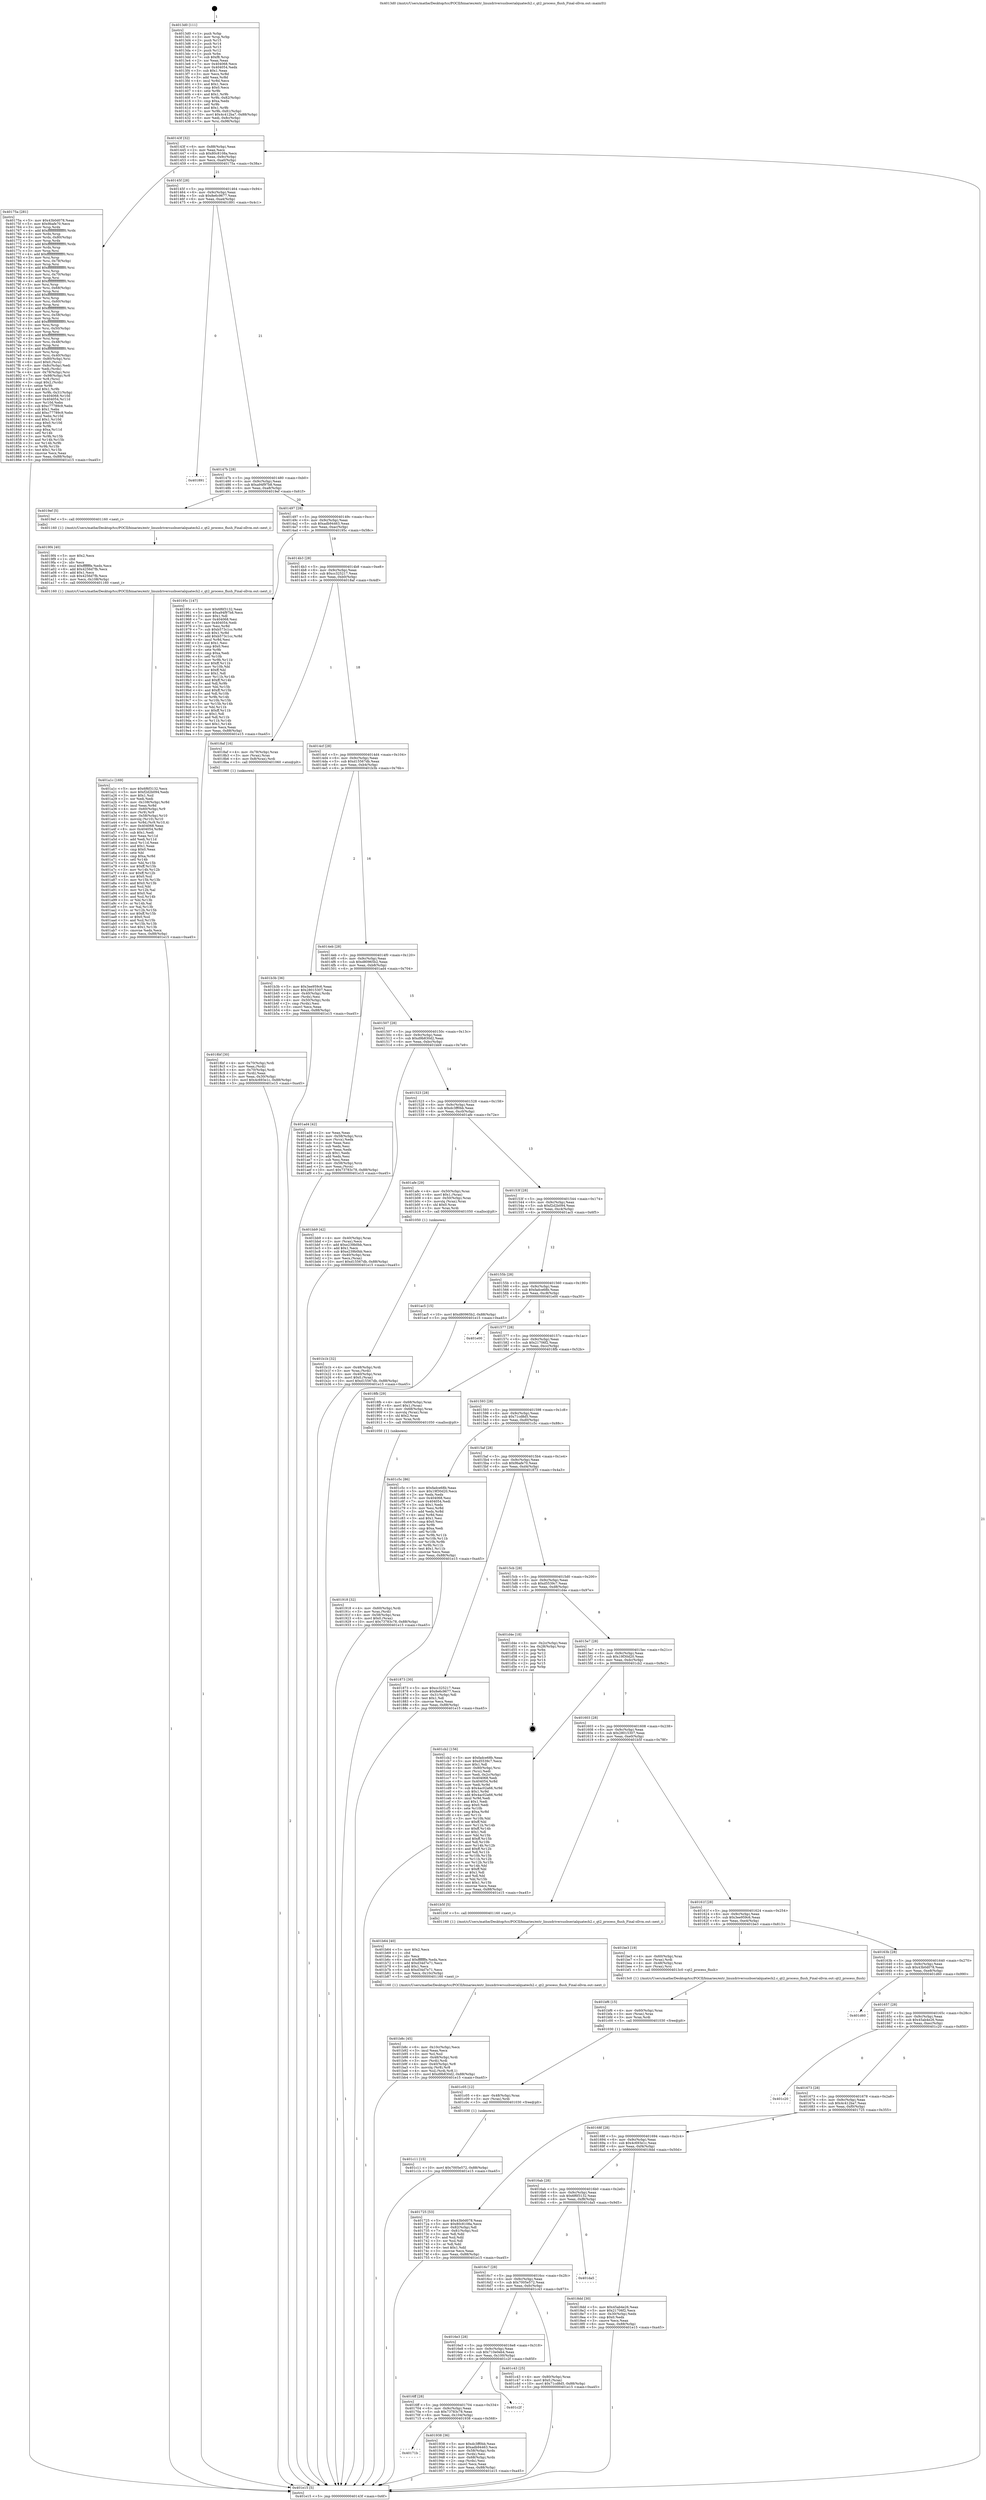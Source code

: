 digraph "0x4013d0" {
  label = "0x4013d0 (/mnt/c/Users/mathe/Desktop/tcc/POCII/binaries/extr_linuxdriversusbserialquatech2.c_qt2_process_flush_Final-ollvm.out::main(0))"
  labelloc = "t"
  node[shape=record]

  Entry [label="",width=0.3,height=0.3,shape=circle,fillcolor=black,style=filled]
  "0x40143f" [label="{
     0x40143f [32]\l
     | [instrs]\l
     &nbsp;&nbsp;0x40143f \<+6\>: mov -0x88(%rbp),%eax\l
     &nbsp;&nbsp;0x401445 \<+2\>: mov %eax,%ecx\l
     &nbsp;&nbsp;0x401447 \<+6\>: sub $0x80c8108a,%ecx\l
     &nbsp;&nbsp;0x40144d \<+6\>: mov %eax,-0x9c(%rbp)\l
     &nbsp;&nbsp;0x401453 \<+6\>: mov %ecx,-0xa0(%rbp)\l
     &nbsp;&nbsp;0x401459 \<+6\>: je 000000000040175a \<main+0x38a\>\l
  }"]
  "0x40175a" [label="{
     0x40175a [281]\l
     | [instrs]\l
     &nbsp;&nbsp;0x40175a \<+5\>: mov $0x43b0d078,%eax\l
     &nbsp;&nbsp;0x40175f \<+5\>: mov $0x9bafe70,%ecx\l
     &nbsp;&nbsp;0x401764 \<+3\>: mov %rsp,%rdx\l
     &nbsp;&nbsp;0x401767 \<+4\>: add $0xfffffffffffffff0,%rdx\l
     &nbsp;&nbsp;0x40176b \<+3\>: mov %rdx,%rsp\l
     &nbsp;&nbsp;0x40176e \<+4\>: mov %rdx,-0x80(%rbp)\l
     &nbsp;&nbsp;0x401772 \<+3\>: mov %rsp,%rdx\l
     &nbsp;&nbsp;0x401775 \<+4\>: add $0xfffffffffffffff0,%rdx\l
     &nbsp;&nbsp;0x401779 \<+3\>: mov %rdx,%rsp\l
     &nbsp;&nbsp;0x40177c \<+3\>: mov %rsp,%rsi\l
     &nbsp;&nbsp;0x40177f \<+4\>: add $0xfffffffffffffff0,%rsi\l
     &nbsp;&nbsp;0x401783 \<+3\>: mov %rsi,%rsp\l
     &nbsp;&nbsp;0x401786 \<+4\>: mov %rsi,-0x78(%rbp)\l
     &nbsp;&nbsp;0x40178a \<+3\>: mov %rsp,%rsi\l
     &nbsp;&nbsp;0x40178d \<+4\>: add $0xfffffffffffffff0,%rsi\l
     &nbsp;&nbsp;0x401791 \<+3\>: mov %rsi,%rsp\l
     &nbsp;&nbsp;0x401794 \<+4\>: mov %rsi,-0x70(%rbp)\l
     &nbsp;&nbsp;0x401798 \<+3\>: mov %rsp,%rsi\l
     &nbsp;&nbsp;0x40179b \<+4\>: add $0xfffffffffffffff0,%rsi\l
     &nbsp;&nbsp;0x40179f \<+3\>: mov %rsi,%rsp\l
     &nbsp;&nbsp;0x4017a2 \<+4\>: mov %rsi,-0x68(%rbp)\l
     &nbsp;&nbsp;0x4017a6 \<+3\>: mov %rsp,%rsi\l
     &nbsp;&nbsp;0x4017a9 \<+4\>: add $0xfffffffffffffff0,%rsi\l
     &nbsp;&nbsp;0x4017ad \<+3\>: mov %rsi,%rsp\l
     &nbsp;&nbsp;0x4017b0 \<+4\>: mov %rsi,-0x60(%rbp)\l
     &nbsp;&nbsp;0x4017b4 \<+3\>: mov %rsp,%rsi\l
     &nbsp;&nbsp;0x4017b7 \<+4\>: add $0xfffffffffffffff0,%rsi\l
     &nbsp;&nbsp;0x4017bb \<+3\>: mov %rsi,%rsp\l
     &nbsp;&nbsp;0x4017be \<+4\>: mov %rsi,-0x58(%rbp)\l
     &nbsp;&nbsp;0x4017c2 \<+3\>: mov %rsp,%rsi\l
     &nbsp;&nbsp;0x4017c5 \<+4\>: add $0xfffffffffffffff0,%rsi\l
     &nbsp;&nbsp;0x4017c9 \<+3\>: mov %rsi,%rsp\l
     &nbsp;&nbsp;0x4017cc \<+4\>: mov %rsi,-0x50(%rbp)\l
     &nbsp;&nbsp;0x4017d0 \<+3\>: mov %rsp,%rsi\l
     &nbsp;&nbsp;0x4017d3 \<+4\>: add $0xfffffffffffffff0,%rsi\l
     &nbsp;&nbsp;0x4017d7 \<+3\>: mov %rsi,%rsp\l
     &nbsp;&nbsp;0x4017da \<+4\>: mov %rsi,-0x48(%rbp)\l
     &nbsp;&nbsp;0x4017de \<+3\>: mov %rsp,%rsi\l
     &nbsp;&nbsp;0x4017e1 \<+4\>: add $0xfffffffffffffff0,%rsi\l
     &nbsp;&nbsp;0x4017e5 \<+3\>: mov %rsi,%rsp\l
     &nbsp;&nbsp;0x4017e8 \<+4\>: mov %rsi,-0x40(%rbp)\l
     &nbsp;&nbsp;0x4017ec \<+4\>: mov -0x80(%rbp),%rsi\l
     &nbsp;&nbsp;0x4017f0 \<+6\>: movl $0x0,(%rsi)\l
     &nbsp;&nbsp;0x4017f6 \<+6\>: mov -0x8c(%rbp),%edi\l
     &nbsp;&nbsp;0x4017fc \<+2\>: mov %edi,(%rdx)\l
     &nbsp;&nbsp;0x4017fe \<+4\>: mov -0x78(%rbp),%rsi\l
     &nbsp;&nbsp;0x401802 \<+7\>: mov -0x98(%rbp),%r8\l
     &nbsp;&nbsp;0x401809 \<+3\>: mov %r8,(%rsi)\l
     &nbsp;&nbsp;0x40180c \<+3\>: cmpl $0x2,(%rdx)\l
     &nbsp;&nbsp;0x40180f \<+4\>: setne %r9b\l
     &nbsp;&nbsp;0x401813 \<+4\>: and $0x1,%r9b\l
     &nbsp;&nbsp;0x401817 \<+4\>: mov %r9b,-0x31(%rbp)\l
     &nbsp;&nbsp;0x40181b \<+8\>: mov 0x404068,%r10d\l
     &nbsp;&nbsp;0x401823 \<+8\>: mov 0x404054,%r11d\l
     &nbsp;&nbsp;0x40182b \<+3\>: mov %r10d,%ebx\l
     &nbsp;&nbsp;0x40182e \<+6\>: sub $0xc77789c9,%ebx\l
     &nbsp;&nbsp;0x401834 \<+3\>: sub $0x1,%ebx\l
     &nbsp;&nbsp;0x401837 \<+6\>: add $0xc77789c9,%ebx\l
     &nbsp;&nbsp;0x40183d \<+4\>: imul %ebx,%r10d\l
     &nbsp;&nbsp;0x401841 \<+4\>: and $0x1,%r10d\l
     &nbsp;&nbsp;0x401845 \<+4\>: cmp $0x0,%r10d\l
     &nbsp;&nbsp;0x401849 \<+4\>: sete %r9b\l
     &nbsp;&nbsp;0x40184d \<+4\>: cmp $0xa,%r11d\l
     &nbsp;&nbsp;0x401851 \<+4\>: setl %r14b\l
     &nbsp;&nbsp;0x401855 \<+3\>: mov %r9b,%r15b\l
     &nbsp;&nbsp;0x401858 \<+3\>: and %r14b,%r15b\l
     &nbsp;&nbsp;0x40185b \<+3\>: xor %r14b,%r9b\l
     &nbsp;&nbsp;0x40185e \<+3\>: or %r9b,%r15b\l
     &nbsp;&nbsp;0x401861 \<+4\>: test $0x1,%r15b\l
     &nbsp;&nbsp;0x401865 \<+3\>: cmovne %ecx,%eax\l
     &nbsp;&nbsp;0x401868 \<+6\>: mov %eax,-0x88(%rbp)\l
     &nbsp;&nbsp;0x40186e \<+5\>: jmp 0000000000401e15 \<main+0xa45\>\l
  }"]
  "0x40145f" [label="{
     0x40145f [28]\l
     | [instrs]\l
     &nbsp;&nbsp;0x40145f \<+5\>: jmp 0000000000401464 \<main+0x94\>\l
     &nbsp;&nbsp;0x401464 \<+6\>: mov -0x9c(%rbp),%eax\l
     &nbsp;&nbsp;0x40146a \<+5\>: sub $0x8e6c9677,%eax\l
     &nbsp;&nbsp;0x40146f \<+6\>: mov %eax,-0xa4(%rbp)\l
     &nbsp;&nbsp;0x401475 \<+6\>: je 0000000000401891 \<main+0x4c1\>\l
  }"]
  Exit [label="",width=0.3,height=0.3,shape=circle,fillcolor=black,style=filled,peripheries=2]
  "0x401891" [label="{
     0x401891\l
  }", style=dashed]
  "0x40147b" [label="{
     0x40147b [28]\l
     | [instrs]\l
     &nbsp;&nbsp;0x40147b \<+5\>: jmp 0000000000401480 \<main+0xb0\>\l
     &nbsp;&nbsp;0x401480 \<+6\>: mov -0x9c(%rbp),%eax\l
     &nbsp;&nbsp;0x401486 \<+5\>: sub $0xa94f97b8,%eax\l
     &nbsp;&nbsp;0x40148b \<+6\>: mov %eax,-0xa8(%rbp)\l
     &nbsp;&nbsp;0x401491 \<+6\>: je 00000000004019ef \<main+0x61f\>\l
  }"]
  "0x401c11" [label="{
     0x401c11 [15]\l
     | [instrs]\l
     &nbsp;&nbsp;0x401c11 \<+10\>: movl $0x7005e572,-0x88(%rbp)\l
     &nbsp;&nbsp;0x401c1b \<+5\>: jmp 0000000000401e15 \<main+0xa45\>\l
  }"]
  "0x4019ef" [label="{
     0x4019ef [5]\l
     | [instrs]\l
     &nbsp;&nbsp;0x4019ef \<+5\>: call 0000000000401160 \<next_i\>\l
     | [calls]\l
     &nbsp;&nbsp;0x401160 \{1\} (/mnt/c/Users/mathe/Desktop/tcc/POCII/binaries/extr_linuxdriversusbserialquatech2.c_qt2_process_flush_Final-ollvm.out::next_i)\l
  }"]
  "0x401497" [label="{
     0x401497 [28]\l
     | [instrs]\l
     &nbsp;&nbsp;0x401497 \<+5\>: jmp 000000000040149c \<main+0xcc\>\l
     &nbsp;&nbsp;0x40149c \<+6\>: mov -0x9c(%rbp),%eax\l
     &nbsp;&nbsp;0x4014a2 \<+5\>: sub $0xadb94463,%eax\l
     &nbsp;&nbsp;0x4014a7 \<+6\>: mov %eax,-0xac(%rbp)\l
     &nbsp;&nbsp;0x4014ad \<+6\>: je 000000000040195c \<main+0x58c\>\l
  }"]
  "0x401c05" [label="{
     0x401c05 [12]\l
     | [instrs]\l
     &nbsp;&nbsp;0x401c05 \<+4\>: mov -0x48(%rbp),%rax\l
     &nbsp;&nbsp;0x401c09 \<+3\>: mov (%rax),%rdi\l
     &nbsp;&nbsp;0x401c0c \<+5\>: call 0000000000401030 \<free@plt\>\l
     | [calls]\l
     &nbsp;&nbsp;0x401030 \{1\} (unknown)\l
  }"]
  "0x40195c" [label="{
     0x40195c [147]\l
     | [instrs]\l
     &nbsp;&nbsp;0x40195c \<+5\>: mov $0x6f6f3132,%eax\l
     &nbsp;&nbsp;0x401961 \<+5\>: mov $0xa94f97b8,%ecx\l
     &nbsp;&nbsp;0x401966 \<+2\>: mov $0x1,%dl\l
     &nbsp;&nbsp;0x401968 \<+7\>: mov 0x404068,%esi\l
     &nbsp;&nbsp;0x40196f \<+7\>: mov 0x404054,%edi\l
     &nbsp;&nbsp;0x401976 \<+3\>: mov %esi,%r8d\l
     &nbsp;&nbsp;0x401979 \<+7\>: sub $0xb573c1cc,%r8d\l
     &nbsp;&nbsp;0x401980 \<+4\>: sub $0x1,%r8d\l
     &nbsp;&nbsp;0x401984 \<+7\>: add $0xb573c1cc,%r8d\l
     &nbsp;&nbsp;0x40198b \<+4\>: imul %r8d,%esi\l
     &nbsp;&nbsp;0x40198f \<+3\>: and $0x1,%esi\l
     &nbsp;&nbsp;0x401992 \<+3\>: cmp $0x0,%esi\l
     &nbsp;&nbsp;0x401995 \<+4\>: sete %r9b\l
     &nbsp;&nbsp;0x401999 \<+3\>: cmp $0xa,%edi\l
     &nbsp;&nbsp;0x40199c \<+4\>: setl %r10b\l
     &nbsp;&nbsp;0x4019a0 \<+3\>: mov %r9b,%r11b\l
     &nbsp;&nbsp;0x4019a3 \<+4\>: xor $0xff,%r11b\l
     &nbsp;&nbsp;0x4019a7 \<+3\>: mov %r10b,%bl\l
     &nbsp;&nbsp;0x4019aa \<+3\>: xor $0xff,%bl\l
     &nbsp;&nbsp;0x4019ad \<+3\>: xor $0x1,%dl\l
     &nbsp;&nbsp;0x4019b0 \<+3\>: mov %r11b,%r14b\l
     &nbsp;&nbsp;0x4019b3 \<+4\>: and $0xff,%r14b\l
     &nbsp;&nbsp;0x4019b7 \<+3\>: and %dl,%r9b\l
     &nbsp;&nbsp;0x4019ba \<+3\>: mov %bl,%r15b\l
     &nbsp;&nbsp;0x4019bd \<+4\>: and $0xff,%r15b\l
     &nbsp;&nbsp;0x4019c1 \<+3\>: and %dl,%r10b\l
     &nbsp;&nbsp;0x4019c4 \<+3\>: or %r9b,%r14b\l
     &nbsp;&nbsp;0x4019c7 \<+3\>: or %r10b,%r15b\l
     &nbsp;&nbsp;0x4019ca \<+3\>: xor %r15b,%r14b\l
     &nbsp;&nbsp;0x4019cd \<+3\>: or %bl,%r11b\l
     &nbsp;&nbsp;0x4019d0 \<+4\>: xor $0xff,%r11b\l
     &nbsp;&nbsp;0x4019d4 \<+3\>: or $0x1,%dl\l
     &nbsp;&nbsp;0x4019d7 \<+3\>: and %dl,%r11b\l
     &nbsp;&nbsp;0x4019da \<+3\>: or %r11b,%r14b\l
     &nbsp;&nbsp;0x4019dd \<+4\>: test $0x1,%r14b\l
     &nbsp;&nbsp;0x4019e1 \<+3\>: cmovne %ecx,%eax\l
     &nbsp;&nbsp;0x4019e4 \<+6\>: mov %eax,-0x88(%rbp)\l
     &nbsp;&nbsp;0x4019ea \<+5\>: jmp 0000000000401e15 \<main+0xa45\>\l
  }"]
  "0x4014b3" [label="{
     0x4014b3 [28]\l
     | [instrs]\l
     &nbsp;&nbsp;0x4014b3 \<+5\>: jmp 00000000004014b8 \<main+0xe8\>\l
     &nbsp;&nbsp;0x4014b8 \<+6\>: mov -0x9c(%rbp),%eax\l
     &nbsp;&nbsp;0x4014be \<+5\>: sub $0xcc325217,%eax\l
     &nbsp;&nbsp;0x4014c3 \<+6\>: mov %eax,-0xb0(%rbp)\l
     &nbsp;&nbsp;0x4014c9 \<+6\>: je 00000000004018af \<main+0x4df\>\l
  }"]
  "0x401bf6" [label="{
     0x401bf6 [15]\l
     | [instrs]\l
     &nbsp;&nbsp;0x401bf6 \<+4\>: mov -0x60(%rbp),%rax\l
     &nbsp;&nbsp;0x401bfa \<+3\>: mov (%rax),%rax\l
     &nbsp;&nbsp;0x401bfd \<+3\>: mov %rax,%rdi\l
     &nbsp;&nbsp;0x401c00 \<+5\>: call 0000000000401030 \<free@plt\>\l
     | [calls]\l
     &nbsp;&nbsp;0x401030 \{1\} (unknown)\l
  }"]
  "0x4018af" [label="{
     0x4018af [16]\l
     | [instrs]\l
     &nbsp;&nbsp;0x4018af \<+4\>: mov -0x78(%rbp),%rax\l
     &nbsp;&nbsp;0x4018b3 \<+3\>: mov (%rax),%rax\l
     &nbsp;&nbsp;0x4018b6 \<+4\>: mov 0x8(%rax),%rdi\l
     &nbsp;&nbsp;0x4018ba \<+5\>: call 0000000000401060 \<atoi@plt\>\l
     | [calls]\l
     &nbsp;&nbsp;0x401060 \{1\} (unknown)\l
  }"]
  "0x4014cf" [label="{
     0x4014cf [28]\l
     | [instrs]\l
     &nbsp;&nbsp;0x4014cf \<+5\>: jmp 00000000004014d4 \<main+0x104\>\l
     &nbsp;&nbsp;0x4014d4 \<+6\>: mov -0x9c(%rbp),%eax\l
     &nbsp;&nbsp;0x4014da \<+5\>: sub $0xd15567db,%eax\l
     &nbsp;&nbsp;0x4014df \<+6\>: mov %eax,-0xb4(%rbp)\l
     &nbsp;&nbsp;0x4014e5 \<+6\>: je 0000000000401b3b \<main+0x76b\>\l
  }"]
  "0x401b8c" [label="{
     0x401b8c [45]\l
     | [instrs]\l
     &nbsp;&nbsp;0x401b8c \<+6\>: mov -0x10c(%rbp),%ecx\l
     &nbsp;&nbsp;0x401b92 \<+3\>: imul %eax,%ecx\l
     &nbsp;&nbsp;0x401b95 \<+3\>: mov %cl,%sil\l
     &nbsp;&nbsp;0x401b98 \<+4\>: mov -0x48(%rbp),%rdi\l
     &nbsp;&nbsp;0x401b9c \<+3\>: mov (%rdi),%rdi\l
     &nbsp;&nbsp;0x401b9f \<+4\>: mov -0x40(%rbp),%r8\l
     &nbsp;&nbsp;0x401ba3 \<+3\>: movslq (%r8),%r8\l
     &nbsp;&nbsp;0x401ba6 \<+4\>: mov %sil,(%rdi,%r8,1)\l
     &nbsp;&nbsp;0x401baa \<+10\>: movl $0xd9b830d2,-0x88(%rbp)\l
     &nbsp;&nbsp;0x401bb4 \<+5\>: jmp 0000000000401e15 \<main+0xa45\>\l
  }"]
  "0x401b3b" [label="{
     0x401b3b [36]\l
     | [instrs]\l
     &nbsp;&nbsp;0x401b3b \<+5\>: mov $0x3ee959c6,%eax\l
     &nbsp;&nbsp;0x401b40 \<+5\>: mov $0x28015307,%ecx\l
     &nbsp;&nbsp;0x401b45 \<+4\>: mov -0x40(%rbp),%rdx\l
     &nbsp;&nbsp;0x401b49 \<+2\>: mov (%rdx),%esi\l
     &nbsp;&nbsp;0x401b4b \<+4\>: mov -0x50(%rbp),%rdx\l
     &nbsp;&nbsp;0x401b4f \<+2\>: cmp (%rdx),%esi\l
     &nbsp;&nbsp;0x401b51 \<+3\>: cmovl %ecx,%eax\l
     &nbsp;&nbsp;0x401b54 \<+6\>: mov %eax,-0x88(%rbp)\l
     &nbsp;&nbsp;0x401b5a \<+5\>: jmp 0000000000401e15 \<main+0xa45\>\l
  }"]
  "0x4014eb" [label="{
     0x4014eb [28]\l
     | [instrs]\l
     &nbsp;&nbsp;0x4014eb \<+5\>: jmp 00000000004014f0 \<main+0x120\>\l
     &nbsp;&nbsp;0x4014f0 \<+6\>: mov -0x9c(%rbp),%eax\l
     &nbsp;&nbsp;0x4014f6 \<+5\>: sub $0xd80965b2,%eax\l
     &nbsp;&nbsp;0x4014fb \<+6\>: mov %eax,-0xb8(%rbp)\l
     &nbsp;&nbsp;0x401501 \<+6\>: je 0000000000401ad4 \<main+0x704\>\l
  }"]
  "0x401b64" [label="{
     0x401b64 [40]\l
     | [instrs]\l
     &nbsp;&nbsp;0x401b64 \<+5\>: mov $0x2,%ecx\l
     &nbsp;&nbsp;0x401b69 \<+1\>: cltd\l
     &nbsp;&nbsp;0x401b6a \<+2\>: idiv %ecx\l
     &nbsp;&nbsp;0x401b6c \<+6\>: imul $0xfffffffe,%edx,%ecx\l
     &nbsp;&nbsp;0x401b72 \<+6\>: add $0xd34d7e71,%ecx\l
     &nbsp;&nbsp;0x401b78 \<+3\>: add $0x1,%ecx\l
     &nbsp;&nbsp;0x401b7b \<+6\>: sub $0xd34d7e71,%ecx\l
     &nbsp;&nbsp;0x401b81 \<+6\>: mov %ecx,-0x10c(%rbp)\l
     &nbsp;&nbsp;0x401b87 \<+5\>: call 0000000000401160 \<next_i\>\l
     | [calls]\l
     &nbsp;&nbsp;0x401160 \{1\} (/mnt/c/Users/mathe/Desktop/tcc/POCII/binaries/extr_linuxdriversusbserialquatech2.c_qt2_process_flush_Final-ollvm.out::next_i)\l
  }"]
  "0x401ad4" [label="{
     0x401ad4 [42]\l
     | [instrs]\l
     &nbsp;&nbsp;0x401ad4 \<+2\>: xor %eax,%eax\l
     &nbsp;&nbsp;0x401ad6 \<+4\>: mov -0x58(%rbp),%rcx\l
     &nbsp;&nbsp;0x401ada \<+2\>: mov (%rcx),%edx\l
     &nbsp;&nbsp;0x401adc \<+2\>: mov %eax,%esi\l
     &nbsp;&nbsp;0x401ade \<+2\>: sub %edx,%esi\l
     &nbsp;&nbsp;0x401ae0 \<+2\>: mov %eax,%edx\l
     &nbsp;&nbsp;0x401ae2 \<+3\>: sub $0x1,%edx\l
     &nbsp;&nbsp;0x401ae5 \<+2\>: add %edx,%esi\l
     &nbsp;&nbsp;0x401ae7 \<+2\>: sub %esi,%eax\l
     &nbsp;&nbsp;0x401ae9 \<+4\>: mov -0x58(%rbp),%rcx\l
     &nbsp;&nbsp;0x401aed \<+2\>: mov %eax,(%rcx)\l
     &nbsp;&nbsp;0x401aef \<+10\>: movl $0x73783c78,-0x88(%rbp)\l
     &nbsp;&nbsp;0x401af9 \<+5\>: jmp 0000000000401e15 \<main+0xa45\>\l
  }"]
  "0x401507" [label="{
     0x401507 [28]\l
     | [instrs]\l
     &nbsp;&nbsp;0x401507 \<+5\>: jmp 000000000040150c \<main+0x13c\>\l
     &nbsp;&nbsp;0x40150c \<+6\>: mov -0x9c(%rbp),%eax\l
     &nbsp;&nbsp;0x401512 \<+5\>: sub $0xd9b830d2,%eax\l
     &nbsp;&nbsp;0x401517 \<+6\>: mov %eax,-0xbc(%rbp)\l
     &nbsp;&nbsp;0x40151d \<+6\>: je 0000000000401bb9 \<main+0x7e9\>\l
  }"]
  "0x401b1b" [label="{
     0x401b1b [32]\l
     | [instrs]\l
     &nbsp;&nbsp;0x401b1b \<+4\>: mov -0x48(%rbp),%rdi\l
     &nbsp;&nbsp;0x401b1f \<+3\>: mov %rax,(%rdi)\l
     &nbsp;&nbsp;0x401b22 \<+4\>: mov -0x40(%rbp),%rax\l
     &nbsp;&nbsp;0x401b26 \<+6\>: movl $0x0,(%rax)\l
     &nbsp;&nbsp;0x401b2c \<+10\>: movl $0xd15567db,-0x88(%rbp)\l
     &nbsp;&nbsp;0x401b36 \<+5\>: jmp 0000000000401e15 \<main+0xa45\>\l
  }"]
  "0x401bb9" [label="{
     0x401bb9 [42]\l
     | [instrs]\l
     &nbsp;&nbsp;0x401bb9 \<+4\>: mov -0x40(%rbp),%rax\l
     &nbsp;&nbsp;0x401bbd \<+2\>: mov (%rax),%ecx\l
     &nbsp;&nbsp;0x401bbf \<+6\>: add $0xe239b0bb,%ecx\l
     &nbsp;&nbsp;0x401bc5 \<+3\>: add $0x1,%ecx\l
     &nbsp;&nbsp;0x401bc8 \<+6\>: sub $0xe239b0bb,%ecx\l
     &nbsp;&nbsp;0x401bce \<+4\>: mov -0x40(%rbp),%rax\l
     &nbsp;&nbsp;0x401bd2 \<+2\>: mov %ecx,(%rax)\l
     &nbsp;&nbsp;0x401bd4 \<+10\>: movl $0xd15567db,-0x88(%rbp)\l
     &nbsp;&nbsp;0x401bde \<+5\>: jmp 0000000000401e15 \<main+0xa45\>\l
  }"]
  "0x401523" [label="{
     0x401523 [28]\l
     | [instrs]\l
     &nbsp;&nbsp;0x401523 \<+5\>: jmp 0000000000401528 \<main+0x158\>\l
     &nbsp;&nbsp;0x401528 \<+6\>: mov -0x9c(%rbp),%eax\l
     &nbsp;&nbsp;0x40152e \<+5\>: sub $0xdc3ff0bb,%eax\l
     &nbsp;&nbsp;0x401533 \<+6\>: mov %eax,-0xc0(%rbp)\l
     &nbsp;&nbsp;0x401539 \<+6\>: je 0000000000401afe \<main+0x72e\>\l
  }"]
  "0x401a1c" [label="{
     0x401a1c [169]\l
     | [instrs]\l
     &nbsp;&nbsp;0x401a1c \<+5\>: mov $0x6f6f3132,%ecx\l
     &nbsp;&nbsp;0x401a21 \<+5\>: mov $0xf2d2b094,%edx\l
     &nbsp;&nbsp;0x401a26 \<+3\>: mov $0x1,%sil\l
     &nbsp;&nbsp;0x401a29 \<+2\>: xor %edi,%edi\l
     &nbsp;&nbsp;0x401a2b \<+7\>: mov -0x108(%rbp),%r8d\l
     &nbsp;&nbsp;0x401a32 \<+4\>: imul %eax,%r8d\l
     &nbsp;&nbsp;0x401a36 \<+4\>: mov -0x60(%rbp),%r9\l
     &nbsp;&nbsp;0x401a3a \<+3\>: mov (%r9),%r9\l
     &nbsp;&nbsp;0x401a3d \<+4\>: mov -0x58(%rbp),%r10\l
     &nbsp;&nbsp;0x401a41 \<+3\>: movslq (%r10),%r10\l
     &nbsp;&nbsp;0x401a44 \<+4\>: mov %r8d,(%r9,%r10,4)\l
     &nbsp;&nbsp;0x401a48 \<+7\>: mov 0x404068,%eax\l
     &nbsp;&nbsp;0x401a4f \<+8\>: mov 0x404054,%r8d\l
     &nbsp;&nbsp;0x401a57 \<+3\>: sub $0x1,%edi\l
     &nbsp;&nbsp;0x401a5a \<+3\>: mov %eax,%r11d\l
     &nbsp;&nbsp;0x401a5d \<+3\>: add %edi,%r11d\l
     &nbsp;&nbsp;0x401a60 \<+4\>: imul %r11d,%eax\l
     &nbsp;&nbsp;0x401a64 \<+3\>: and $0x1,%eax\l
     &nbsp;&nbsp;0x401a67 \<+3\>: cmp $0x0,%eax\l
     &nbsp;&nbsp;0x401a6a \<+3\>: sete %bl\l
     &nbsp;&nbsp;0x401a6d \<+4\>: cmp $0xa,%r8d\l
     &nbsp;&nbsp;0x401a71 \<+4\>: setl %r14b\l
     &nbsp;&nbsp;0x401a75 \<+3\>: mov %bl,%r15b\l
     &nbsp;&nbsp;0x401a78 \<+4\>: xor $0xff,%r15b\l
     &nbsp;&nbsp;0x401a7c \<+3\>: mov %r14b,%r12b\l
     &nbsp;&nbsp;0x401a7f \<+4\>: xor $0xff,%r12b\l
     &nbsp;&nbsp;0x401a83 \<+4\>: xor $0x0,%sil\l
     &nbsp;&nbsp;0x401a87 \<+3\>: mov %r15b,%r13b\l
     &nbsp;&nbsp;0x401a8a \<+4\>: and $0x0,%r13b\l
     &nbsp;&nbsp;0x401a8e \<+3\>: and %sil,%bl\l
     &nbsp;&nbsp;0x401a91 \<+3\>: mov %r12b,%al\l
     &nbsp;&nbsp;0x401a94 \<+2\>: and $0x0,%al\l
     &nbsp;&nbsp;0x401a96 \<+3\>: and %sil,%r14b\l
     &nbsp;&nbsp;0x401a99 \<+3\>: or %bl,%r13b\l
     &nbsp;&nbsp;0x401a9c \<+3\>: or %r14b,%al\l
     &nbsp;&nbsp;0x401a9f \<+3\>: xor %al,%r13b\l
     &nbsp;&nbsp;0x401aa2 \<+3\>: or %r12b,%r15b\l
     &nbsp;&nbsp;0x401aa5 \<+4\>: xor $0xff,%r15b\l
     &nbsp;&nbsp;0x401aa9 \<+4\>: or $0x0,%sil\l
     &nbsp;&nbsp;0x401aad \<+3\>: and %sil,%r15b\l
     &nbsp;&nbsp;0x401ab0 \<+3\>: or %r15b,%r13b\l
     &nbsp;&nbsp;0x401ab3 \<+4\>: test $0x1,%r13b\l
     &nbsp;&nbsp;0x401ab7 \<+3\>: cmovne %edx,%ecx\l
     &nbsp;&nbsp;0x401aba \<+6\>: mov %ecx,-0x88(%rbp)\l
     &nbsp;&nbsp;0x401ac0 \<+5\>: jmp 0000000000401e15 \<main+0xa45\>\l
  }"]
  "0x401afe" [label="{
     0x401afe [29]\l
     | [instrs]\l
     &nbsp;&nbsp;0x401afe \<+4\>: mov -0x50(%rbp),%rax\l
     &nbsp;&nbsp;0x401b02 \<+6\>: movl $0x1,(%rax)\l
     &nbsp;&nbsp;0x401b08 \<+4\>: mov -0x50(%rbp),%rax\l
     &nbsp;&nbsp;0x401b0c \<+3\>: movslq (%rax),%rax\l
     &nbsp;&nbsp;0x401b0f \<+4\>: shl $0x0,%rax\l
     &nbsp;&nbsp;0x401b13 \<+3\>: mov %rax,%rdi\l
     &nbsp;&nbsp;0x401b16 \<+5\>: call 0000000000401050 \<malloc@plt\>\l
     | [calls]\l
     &nbsp;&nbsp;0x401050 \{1\} (unknown)\l
  }"]
  "0x40153f" [label="{
     0x40153f [28]\l
     | [instrs]\l
     &nbsp;&nbsp;0x40153f \<+5\>: jmp 0000000000401544 \<main+0x174\>\l
     &nbsp;&nbsp;0x401544 \<+6\>: mov -0x9c(%rbp),%eax\l
     &nbsp;&nbsp;0x40154a \<+5\>: sub $0xf2d2b094,%eax\l
     &nbsp;&nbsp;0x40154f \<+6\>: mov %eax,-0xc4(%rbp)\l
     &nbsp;&nbsp;0x401555 \<+6\>: je 0000000000401ac5 \<main+0x6f5\>\l
  }"]
  "0x4019f4" [label="{
     0x4019f4 [40]\l
     | [instrs]\l
     &nbsp;&nbsp;0x4019f4 \<+5\>: mov $0x2,%ecx\l
     &nbsp;&nbsp;0x4019f9 \<+1\>: cltd\l
     &nbsp;&nbsp;0x4019fa \<+2\>: idiv %ecx\l
     &nbsp;&nbsp;0x4019fc \<+6\>: imul $0xfffffffe,%edx,%ecx\l
     &nbsp;&nbsp;0x401a02 \<+6\>: add $0x4256d7fb,%ecx\l
     &nbsp;&nbsp;0x401a08 \<+3\>: add $0x1,%ecx\l
     &nbsp;&nbsp;0x401a0b \<+6\>: sub $0x4256d7fb,%ecx\l
     &nbsp;&nbsp;0x401a11 \<+6\>: mov %ecx,-0x108(%rbp)\l
     &nbsp;&nbsp;0x401a17 \<+5\>: call 0000000000401160 \<next_i\>\l
     | [calls]\l
     &nbsp;&nbsp;0x401160 \{1\} (/mnt/c/Users/mathe/Desktop/tcc/POCII/binaries/extr_linuxdriversusbserialquatech2.c_qt2_process_flush_Final-ollvm.out::next_i)\l
  }"]
  "0x401ac5" [label="{
     0x401ac5 [15]\l
     | [instrs]\l
     &nbsp;&nbsp;0x401ac5 \<+10\>: movl $0xd80965b2,-0x88(%rbp)\l
     &nbsp;&nbsp;0x401acf \<+5\>: jmp 0000000000401e15 \<main+0xa45\>\l
  }"]
  "0x40155b" [label="{
     0x40155b [28]\l
     | [instrs]\l
     &nbsp;&nbsp;0x40155b \<+5\>: jmp 0000000000401560 \<main+0x190\>\l
     &nbsp;&nbsp;0x401560 \<+6\>: mov -0x9c(%rbp),%eax\l
     &nbsp;&nbsp;0x401566 \<+5\>: sub $0xfadce68b,%eax\l
     &nbsp;&nbsp;0x40156b \<+6\>: mov %eax,-0xc8(%rbp)\l
     &nbsp;&nbsp;0x401571 \<+6\>: je 0000000000401e00 \<main+0xa30\>\l
  }"]
  "0x40171b" [label="{
     0x40171b\l
  }", style=dashed]
  "0x401e00" [label="{
     0x401e00\l
  }", style=dashed]
  "0x401577" [label="{
     0x401577 [28]\l
     | [instrs]\l
     &nbsp;&nbsp;0x401577 \<+5\>: jmp 000000000040157c \<main+0x1ac\>\l
     &nbsp;&nbsp;0x40157c \<+6\>: mov -0x9c(%rbp),%eax\l
     &nbsp;&nbsp;0x401582 \<+5\>: sub $0x21706f2,%eax\l
     &nbsp;&nbsp;0x401587 \<+6\>: mov %eax,-0xcc(%rbp)\l
     &nbsp;&nbsp;0x40158d \<+6\>: je 00000000004018fb \<main+0x52b\>\l
  }"]
  "0x401938" [label="{
     0x401938 [36]\l
     | [instrs]\l
     &nbsp;&nbsp;0x401938 \<+5\>: mov $0xdc3ff0bb,%eax\l
     &nbsp;&nbsp;0x40193d \<+5\>: mov $0xadb94463,%ecx\l
     &nbsp;&nbsp;0x401942 \<+4\>: mov -0x58(%rbp),%rdx\l
     &nbsp;&nbsp;0x401946 \<+2\>: mov (%rdx),%esi\l
     &nbsp;&nbsp;0x401948 \<+4\>: mov -0x68(%rbp),%rdx\l
     &nbsp;&nbsp;0x40194c \<+2\>: cmp (%rdx),%esi\l
     &nbsp;&nbsp;0x40194e \<+3\>: cmovl %ecx,%eax\l
     &nbsp;&nbsp;0x401951 \<+6\>: mov %eax,-0x88(%rbp)\l
     &nbsp;&nbsp;0x401957 \<+5\>: jmp 0000000000401e15 \<main+0xa45\>\l
  }"]
  "0x4018fb" [label="{
     0x4018fb [29]\l
     | [instrs]\l
     &nbsp;&nbsp;0x4018fb \<+4\>: mov -0x68(%rbp),%rax\l
     &nbsp;&nbsp;0x4018ff \<+6\>: movl $0x1,(%rax)\l
     &nbsp;&nbsp;0x401905 \<+4\>: mov -0x68(%rbp),%rax\l
     &nbsp;&nbsp;0x401909 \<+3\>: movslq (%rax),%rax\l
     &nbsp;&nbsp;0x40190c \<+4\>: shl $0x2,%rax\l
     &nbsp;&nbsp;0x401910 \<+3\>: mov %rax,%rdi\l
     &nbsp;&nbsp;0x401913 \<+5\>: call 0000000000401050 \<malloc@plt\>\l
     | [calls]\l
     &nbsp;&nbsp;0x401050 \{1\} (unknown)\l
  }"]
  "0x401593" [label="{
     0x401593 [28]\l
     | [instrs]\l
     &nbsp;&nbsp;0x401593 \<+5\>: jmp 0000000000401598 \<main+0x1c8\>\l
     &nbsp;&nbsp;0x401598 \<+6\>: mov -0x9c(%rbp),%eax\l
     &nbsp;&nbsp;0x40159e \<+5\>: sub $0x71cd8d5,%eax\l
     &nbsp;&nbsp;0x4015a3 \<+6\>: mov %eax,-0xd0(%rbp)\l
     &nbsp;&nbsp;0x4015a9 \<+6\>: je 0000000000401c5c \<main+0x88c\>\l
  }"]
  "0x4016ff" [label="{
     0x4016ff [28]\l
     | [instrs]\l
     &nbsp;&nbsp;0x4016ff \<+5\>: jmp 0000000000401704 \<main+0x334\>\l
     &nbsp;&nbsp;0x401704 \<+6\>: mov -0x9c(%rbp),%eax\l
     &nbsp;&nbsp;0x40170a \<+5\>: sub $0x73783c78,%eax\l
     &nbsp;&nbsp;0x40170f \<+6\>: mov %eax,-0x104(%rbp)\l
     &nbsp;&nbsp;0x401715 \<+6\>: je 0000000000401938 \<main+0x568\>\l
  }"]
  "0x401c5c" [label="{
     0x401c5c [86]\l
     | [instrs]\l
     &nbsp;&nbsp;0x401c5c \<+5\>: mov $0xfadce68b,%eax\l
     &nbsp;&nbsp;0x401c61 \<+5\>: mov $0x19f30d20,%ecx\l
     &nbsp;&nbsp;0x401c66 \<+2\>: xor %edx,%edx\l
     &nbsp;&nbsp;0x401c68 \<+7\>: mov 0x404068,%esi\l
     &nbsp;&nbsp;0x401c6f \<+7\>: mov 0x404054,%edi\l
     &nbsp;&nbsp;0x401c76 \<+3\>: sub $0x1,%edx\l
     &nbsp;&nbsp;0x401c79 \<+3\>: mov %esi,%r8d\l
     &nbsp;&nbsp;0x401c7c \<+3\>: add %edx,%r8d\l
     &nbsp;&nbsp;0x401c7f \<+4\>: imul %r8d,%esi\l
     &nbsp;&nbsp;0x401c83 \<+3\>: and $0x1,%esi\l
     &nbsp;&nbsp;0x401c86 \<+3\>: cmp $0x0,%esi\l
     &nbsp;&nbsp;0x401c89 \<+4\>: sete %r9b\l
     &nbsp;&nbsp;0x401c8d \<+3\>: cmp $0xa,%edi\l
     &nbsp;&nbsp;0x401c90 \<+4\>: setl %r10b\l
     &nbsp;&nbsp;0x401c94 \<+3\>: mov %r9b,%r11b\l
     &nbsp;&nbsp;0x401c97 \<+3\>: and %r10b,%r11b\l
     &nbsp;&nbsp;0x401c9a \<+3\>: xor %r10b,%r9b\l
     &nbsp;&nbsp;0x401c9d \<+3\>: or %r9b,%r11b\l
     &nbsp;&nbsp;0x401ca0 \<+4\>: test $0x1,%r11b\l
     &nbsp;&nbsp;0x401ca4 \<+3\>: cmovne %ecx,%eax\l
     &nbsp;&nbsp;0x401ca7 \<+6\>: mov %eax,-0x88(%rbp)\l
     &nbsp;&nbsp;0x401cad \<+5\>: jmp 0000000000401e15 \<main+0xa45\>\l
  }"]
  "0x4015af" [label="{
     0x4015af [28]\l
     | [instrs]\l
     &nbsp;&nbsp;0x4015af \<+5\>: jmp 00000000004015b4 \<main+0x1e4\>\l
     &nbsp;&nbsp;0x4015b4 \<+6\>: mov -0x9c(%rbp),%eax\l
     &nbsp;&nbsp;0x4015ba \<+5\>: sub $0x9bafe70,%eax\l
     &nbsp;&nbsp;0x4015bf \<+6\>: mov %eax,-0xd4(%rbp)\l
     &nbsp;&nbsp;0x4015c5 \<+6\>: je 0000000000401873 \<main+0x4a3\>\l
  }"]
  "0x401c2f" [label="{
     0x401c2f\l
  }", style=dashed]
  "0x401873" [label="{
     0x401873 [30]\l
     | [instrs]\l
     &nbsp;&nbsp;0x401873 \<+5\>: mov $0xcc325217,%eax\l
     &nbsp;&nbsp;0x401878 \<+5\>: mov $0x8e6c9677,%ecx\l
     &nbsp;&nbsp;0x40187d \<+3\>: mov -0x31(%rbp),%dl\l
     &nbsp;&nbsp;0x401880 \<+3\>: test $0x1,%dl\l
     &nbsp;&nbsp;0x401883 \<+3\>: cmovne %ecx,%eax\l
     &nbsp;&nbsp;0x401886 \<+6\>: mov %eax,-0x88(%rbp)\l
     &nbsp;&nbsp;0x40188c \<+5\>: jmp 0000000000401e15 \<main+0xa45\>\l
  }"]
  "0x4015cb" [label="{
     0x4015cb [28]\l
     | [instrs]\l
     &nbsp;&nbsp;0x4015cb \<+5\>: jmp 00000000004015d0 \<main+0x200\>\l
     &nbsp;&nbsp;0x4015d0 \<+6\>: mov -0x9c(%rbp),%eax\l
     &nbsp;&nbsp;0x4015d6 \<+5\>: sub $0xd5539c7,%eax\l
     &nbsp;&nbsp;0x4015db \<+6\>: mov %eax,-0xd8(%rbp)\l
     &nbsp;&nbsp;0x4015e1 \<+6\>: je 0000000000401d4e \<main+0x97e\>\l
  }"]
  "0x4016e3" [label="{
     0x4016e3 [28]\l
     | [instrs]\l
     &nbsp;&nbsp;0x4016e3 \<+5\>: jmp 00000000004016e8 \<main+0x318\>\l
     &nbsp;&nbsp;0x4016e8 \<+6\>: mov -0x9c(%rbp),%eax\l
     &nbsp;&nbsp;0x4016ee \<+5\>: sub $0x710e0eb4,%eax\l
     &nbsp;&nbsp;0x4016f3 \<+6\>: mov %eax,-0x100(%rbp)\l
     &nbsp;&nbsp;0x4016f9 \<+6\>: je 0000000000401c2f \<main+0x85f\>\l
  }"]
  "0x401d4e" [label="{
     0x401d4e [18]\l
     | [instrs]\l
     &nbsp;&nbsp;0x401d4e \<+3\>: mov -0x2c(%rbp),%eax\l
     &nbsp;&nbsp;0x401d51 \<+4\>: lea -0x28(%rbp),%rsp\l
     &nbsp;&nbsp;0x401d55 \<+1\>: pop %rbx\l
     &nbsp;&nbsp;0x401d56 \<+2\>: pop %r12\l
     &nbsp;&nbsp;0x401d58 \<+2\>: pop %r13\l
     &nbsp;&nbsp;0x401d5a \<+2\>: pop %r14\l
     &nbsp;&nbsp;0x401d5c \<+2\>: pop %r15\l
     &nbsp;&nbsp;0x401d5e \<+1\>: pop %rbp\l
     &nbsp;&nbsp;0x401d5f \<+1\>: ret\l
  }"]
  "0x4015e7" [label="{
     0x4015e7 [28]\l
     | [instrs]\l
     &nbsp;&nbsp;0x4015e7 \<+5\>: jmp 00000000004015ec \<main+0x21c\>\l
     &nbsp;&nbsp;0x4015ec \<+6\>: mov -0x9c(%rbp),%eax\l
     &nbsp;&nbsp;0x4015f2 \<+5\>: sub $0x19f30d20,%eax\l
     &nbsp;&nbsp;0x4015f7 \<+6\>: mov %eax,-0xdc(%rbp)\l
     &nbsp;&nbsp;0x4015fd \<+6\>: je 0000000000401cb2 \<main+0x8e2\>\l
  }"]
  "0x401c43" [label="{
     0x401c43 [25]\l
     | [instrs]\l
     &nbsp;&nbsp;0x401c43 \<+4\>: mov -0x80(%rbp),%rax\l
     &nbsp;&nbsp;0x401c47 \<+6\>: movl $0x0,(%rax)\l
     &nbsp;&nbsp;0x401c4d \<+10\>: movl $0x71cd8d5,-0x88(%rbp)\l
     &nbsp;&nbsp;0x401c57 \<+5\>: jmp 0000000000401e15 \<main+0xa45\>\l
  }"]
  "0x401cb2" [label="{
     0x401cb2 [156]\l
     | [instrs]\l
     &nbsp;&nbsp;0x401cb2 \<+5\>: mov $0xfadce68b,%eax\l
     &nbsp;&nbsp;0x401cb7 \<+5\>: mov $0xd5539c7,%ecx\l
     &nbsp;&nbsp;0x401cbc \<+2\>: mov $0x1,%dl\l
     &nbsp;&nbsp;0x401cbe \<+4\>: mov -0x80(%rbp),%rsi\l
     &nbsp;&nbsp;0x401cc2 \<+2\>: mov (%rsi),%edi\l
     &nbsp;&nbsp;0x401cc4 \<+3\>: mov %edi,-0x2c(%rbp)\l
     &nbsp;&nbsp;0x401cc7 \<+7\>: mov 0x404068,%edi\l
     &nbsp;&nbsp;0x401cce \<+8\>: mov 0x404054,%r8d\l
     &nbsp;&nbsp;0x401cd6 \<+3\>: mov %edi,%r9d\l
     &nbsp;&nbsp;0x401cd9 \<+7\>: sub $0x4ac02a66,%r9d\l
     &nbsp;&nbsp;0x401ce0 \<+4\>: sub $0x1,%r9d\l
     &nbsp;&nbsp;0x401ce4 \<+7\>: add $0x4ac02a66,%r9d\l
     &nbsp;&nbsp;0x401ceb \<+4\>: imul %r9d,%edi\l
     &nbsp;&nbsp;0x401cef \<+3\>: and $0x1,%edi\l
     &nbsp;&nbsp;0x401cf2 \<+3\>: cmp $0x0,%edi\l
     &nbsp;&nbsp;0x401cf5 \<+4\>: sete %r10b\l
     &nbsp;&nbsp;0x401cf9 \<+4\>: cmp $0xa,%r8d\l
     &nbsp;&nbsp;0x401cfd \<+4\>: setl %r11b\l
     &nbsp;&nbsp;0x401d01 \<+3\>: mov %r10b,%bl\l
     &nbsp;&nbsp;0x401d04 \<+3\>: xor $0xff,%bl\l
     &nbsp;&nbsp;0x401d07 \<+3\>: mov %r11b,%r14b\l
     &nbsp;&nbsp;0x401d0a \<+4\>: xor $0xff,%r14b\l
     &nbsp;&nbsp;0x401d0e \<+3\>: xor $0x1,%dl\l
     &nbsp;&nbsp;0x401d11 \<+3\>: mov %bl,%r15b\l
     &nbsp;&nbsp;0x401d14 \<+4\>: and $0xff,%r15b\l
     &nbsp;&nbsp;0x401d18 \<+3\>: and %dl,%r10b\l
     &nbsp;&nbsp;0x401d1b \<+3\>: mov %r14b,%r12b\l
     &nbsp;&nbsp;0x401d1e \<+4\>: and $0xff,%r12b\l
     &nbsp;&nbsp;0x401d22 \<+3\>: and %dl,%r11b\l
     &nbsp;&nbsp;0x401d25 \<+3\>: or %r10b,%r15b\l
     &nbsp;&nbsp;0x401d28 \<+3\>: or %r11b,%r12b\l
     &nbsp;&nbsp;0x401d2b \<+3\>: xor %r12b,%r15b\l
     &nbsp;&nbsp;0x401d2e \<+3\>: or %r14b,%bl\l
     &nbsp;&nbsp;0x401d31 \<+3\>: xor $0xff,%bl\l
     &nbsp;&nbsp;0x401d34 \<+3\>: or $0x1,%dl\l
     &nbsp;&nbsp;0x401d37 \<+2\>: and %dl,%bl\l
     &nbsp;&nbsp;0x401d39 \<+3\>: or %bl,%r15b\l
     &nbsp;&nbsp;0x401d3c \<+4\>: test $0x1,%r15b\l
     &nbsp;&nbsp;0x401d40 \<+3\>: cmovne %ecx,%eax\l
     &nbsp;&nbsp;0x401d43 \<+6\>: mov %eax,-0x88(%rbp)\l
     &nbsp;&nbsp;0x401d49 \<+5\>: jmp 0000000000401e15 \<main+0xa45\>\l
  }"]
  "0x401603" [label="{
     0x401603 [28]\l
     | [instrs]\l
     &nbsp;&nbsp;0x401603 \<+5\>: jmp 0000000000401608 \<main+0x238\>\l
     &nbsp;&nbsp;0x401608 \<+6\>: mov -0x9c(%rbp),%eax\l
     &nbsp;&nbsp;0x40160e \<+5\>: sub $0x28015307,%eax\l
     &nbsp;&nbsp;0x401613 \<+6\>: mov %eax,-0xe0(%rbp)\l
     &nbsp;&nbsp;0x401619 \<+6\>: je 0000000000401b5f \<main+0x78f\>\l
  }"]
  "0x4016c7" [label="{
     0x4016c7 [28]\l
     | [instrs]\l
     &nbsp;&nbsp;0x4016c7 \<+5\>: jmp 00000000004016cc \<main+0x2fc\>\l
     &nbsp;&nbsp;0x4016cc \<+6\>: mov -0x9c(%rbp),%eax\l
     &nbsp;&nbsp;0x4016d2 \<+5\>: sub $0x7005e572,%eax\l
     &nbsp;&nbsp;0x4016d7 \<+6\>: mov %eax,-0xfc(%rbp)\l
     &nbsp;&nbsp;0x4016dd \<+6\>: je 0000000000401c43 \<main+0x873\>\l
  }"]
  "0x401b5f" [label="{
     0x401b5f [5]\l
     | [instrs]\l
     &nbsp;&nbsp;0x401b5f \<+5\>: call 0000000000401160 \<next_i\>\l
     | [calls]\l
     &nbsp;&nbsp;0x401160 \{1\} (/mnt/c/Users/mathe/Desktop/tcc/POCII/binaries/extr_linuxdriversusbserialquatech2.c_qt2_process_flush_Final-ollvm.out::next_i)\l
  }"]
  "0x40161f" [label="{
     0x40161f [28]\l
     | [instrs]\l
     &nbsp;&nbsp;0x40161f \<+5\>: jmp 0000000000401624 \<main+0x254\>\l
     &nbsp;&nbsp;0x401624 \<+6\>: mov -0x9c(%rbp),%eax\l
     &nbsp;&nbsp;0x40162a \<+5\>: sub $0x3ee959c6,%eax\l
     &nbsp;&nbsp;0x40162f \<+6\>: mov %eax,-0xe4(%rbp)\l
     &nbsp;&nbsp;0x401635 \<+6\>: je 0000000000401be3 \<main+0x813\>\l
  }"]
  "0x401da5" [label="{
     0x401da5\l
  }", style=dashed]
  "0x401be3" [label="{
     0x401be3 [19]\l
     | [instrs]\l
     &nbsp;&nbsp;0x401be3 \<+4\>: mov -0x60(%rbp),%rax\l
     &nbsp;&nbsp;0x401be7 \<+3\>: mov (%rax),%rdi\l
     &nbsp;&nbsp;0x401bea \<+4\>: mov -0x48(%rbp),%rax\l
     &nbsp;&nbsp;0x401bee \<+3\>: mov (%rax),%rsi\l
     &nbsp;&nbsp;0x401bf1 \<+5\>: call 00000000004013c0 \<qt2_process_flush\>\l
     | [calls]\l
     &nbsp;&nbsp;0x4013c0 \{1\} (/mnt/c/Users/mathe/Desktop/tcc/POCII/binaries/extr_linuxdriversusbserialquatech2.c_qt2_process_flush_Final-ollvm.out::qt2_process_flush)\l
  }"]
  "0x40163b" [label="{
     0x40163b [28]\l
     | [instrs]\l
     &nbsp;&nbsp;0x40163b \<+5\>: jmp 0000000000401640 \<main+0x270\>\l
     &nbsp;&nbsp;0x401640 \<+6\>: mov -0x9c(%rbp),%eax\l
     &nbsp;&nbsp;0x401646 \<+5\>: sub $0x43b0d078,%eax\l
     &nbsp;&nbsp;0x40164b \<+6\>: mov %eax,-0xe8(%rbp)\l
     &nbsp;&nbsp;0x401651 \<+6\>: je 0000000000401d60 \<main+0x990\>\l
  }"]
  "0x401918" [label="{
     0x401918 [32]\l
     | [instrs]\l
     &nbsp;&nbsp;0x401918 \<+4\>: mov -0x60(%rbp),%rdi\l
     &nbsp;&nbsp;0x40191c \<+3\>: mov %rax,(%rdi)\l
     &nbsp;&nbsp;0x40191f \<+4\>: mov -0x58(%rbp),%rax\l
     &nbsp;&nbsp;0x401923 \<+6\>: movl $0x0,(%rax)\l
     &nbsp;&nbsp;0x401929 \<+10\>: movl $0x73783c78,-0x88(%rbp)\l
     &nbsp;&nbsp;0x401933 \<+5\>: jmp 0000000000401e15 \<main+0xa45\>\l
  }"]
  "0x401d60" [label="{
     0x401d60\l
  }", style=dashed]
  "0x401657" [label="{
     0x401657 [28]\l
     | [instrs]\l
     &nbsp;&nbsp;0x401657 \<+5\>: jmp 000000000040165c \<main+0x28c\>\l
     &nbsp;&nbsp;0x40165c \<+6\>: mov -0x9c(%rbp),%eax\l
     &nbsp;&nbsp;0x401662 \<+5\>: sub $0x45ab4e26,%eax\l
     &nbsp;&nbsp;0x401667 \<+6\>: mov %eax,-0xec(%rbp)\l
     &nbsp;&nbsp;0x40166d \<+6\>: je 0000000000401c20 \<main+0x850\>\l
  }"]
  "0x4016ab" [label="{
     0x4016ab [28]\l
     | [instrs]\l
     &nbsp;&nbsp;0x4016ab \<+5\>: jmp 00000000004016b0 \<main+0x2e0\>\l
     &nbsp;&nbsp;0x4016b0 \<+6\>: mov -0x9c(%rbp),%eax\l
     &nbsp;&nbsp;0x4016b6 \<+5\>: sub $0x6f6f3132,%eax\l
     &nbsp;&nbsp;0x4016bb \<+6\>: mov %eax,-0xf8(%rbp)\l
     &nbsp;&nbsp;0x4016c1 \<+6\>: je 0000000000401da5 \<main+0x9d5\>\l
  }"]
  "0x401c20" [label="{
     0x401c20\l
  }", style=dashed]
  "0x401673" [label="{
     0x401673 [28]\l
     | [instrs]\l
     &nbsp;&nbsp;0x401673 \<+5\>: jmp 0000000000401678 \<main+0x2a8\>\l
     &nbsp;&nbsp;0x401678 \<+6\>: mov -0x9c(%rbp),%eax\l
     &nbsp;&nbsp;0x40167e \<+5\>: sub $0x4c412ba7,%eax\l
     &nbsp;&nbsp;0x401683 \<+6\>: mov %eax,-0xf0(%rbp)\l
     &nbsp;&nbsp;0x401689 \<+6\>: je 0000000000401725 \<main+0x355\>\l
  }"]
  "0x4018dd" [label="{
     0x4018dd [30]\l
     | [instrs]\l
     &nbsp;&nbsp;0x4018dd \<+5\>: mov $0x45ab4e26,%eax\l
     &nbsp;&nbsp;0x4018e2 \<+5\>: mov $0x21706f2,%ecx\l
     &nbsp;&nbsp;0x4018e7 \<+3\>: mov -0x30(%rbp),%edx\l
     &nbsp;&nbsp;0x4018ea \<+3\>: cmp $0x0,%edx\l
     &nbsp;&nbsp;0x4018ed \<+3\>: cmove %ecx,%eax\l
     &nbsp;&nbsp;0x4018f0 \<+6\>: mov %eax,-0x88(%rbp)\l
     &nbsp;&nbsp;0x4018f6 \<+5\>: jmp 0000000000401e15 \<main+0xa45\>\l
  }"]
  "0x401725" [label="{
     0x401725 [53]\l
     | [instrs]\l
     &nbsp;&nbsp;0x401725 \<+5\>: mov $0x43b0d078,%eax\l
     &nbsp;&nbsp;0x40172a \<+5\>: mov $0x80c8108a,%ecx\l
     &nbsp;&nbsp;0x40172f \<+6\>: mov -0x82(%rbp),%dl\l
     &nbsp;&nbsp;0x401735 \<+7\>: mov -0x81(%rbp),%sil\l
     &nbsp;&nbsp;0x40173c \<+3\>: mov %dl,%dil\l
     &nbsp;&nbsp;0x40173f \<+3\>: and %sil,%dil\l
     &nbsp;&nbsp;0x401742 \<+3\>: xor %sil,%dl\l
     &nbsp;&nbsp;0x401745 \<+3\>: or %dl,%dil\l
     &nbsp;&nbsp;0x401748 \<+4\>: test $0x1,%dil\l
     &nbsp;&nbsp;0x40174c \<+3\>: cmovne %ecx,%eax\l
     &nbsp;&nbsp;0x40174f \<+6\>: mov %eax,-0x88(%rbp)\l
     &nbsp;&nbsp;0x401755 \<+5\>: jmp 0000000000401e15 \<main+0xa45\>\l
  }"]
  "0x40168f" [label="{
     0x40168f [28]\l
     | [instrs]\l
     &nbsp;&nbsp;0x40168f \<+5\>: jmp 0000000000401694 \<main+0x2c4\>\l
     &nbsp;&nbsp;0x401694 \<+6\>: mov -0x9c(%rbp),%eax\l
     &nbsp;&nbsp;0x40169a \<+5\>: sub $0x4c693e1c,%eax\l
     &nbsp;&nbsp;0x40169f \<+6\>: mov %eax,-0xf4(%rbp)\l
     &nbsp;&nbsp;0x4016a5 \<+6\>: je 00000000004018dd \<main+0x50d\>\l
  }"]
  "0x401e15" [label="{
     0x401e15 [5]\l
     | [instrs]\l
     &nbsp;&nbsp;0x401e15 \<+5\>: jmp 000000000040143f \<main+0x6f\>\l
  }"]
  "0x4013d0" [label="{
     0x4013d0 [111]\l
     | [instrs]\l
     &nbsp;&nbsp;0x4013d0 \<+1\>: push %rbp\l
     &nbsp;&nbsp;0x4013d1 \<+3\>: mov %rsp,%rbp\l
     &nbsp;&nbsp;0x4013d4 \<+2\>: push %r15\l
     &nbsp;&nbsp;0x4013d6 \<+2\>: push %r14\l
     &nbsp;&nbsp;0x4013d8 \<+2\>: push %r13\l
     &nbsp;&nbsp;0x4013da \<+2\>: push %r12\l
     &nbsp;&nbsp;0x4013dc \<+1\>: push %rbx\l
     &nbsp;&nbsp;0x4013dd \<+7\>: sub $0xf8,%rsp\l
     &nbsp;&nbsp;0x4013e4 \<+2\>: xor %eax,%eax\l
     &nbsp;&nbsp;0x4013e6 \<+7\>: mov 0x404068,%ecx\l
     &nbsp;&nbsp;0x4013ed \<+7\>: mov 0x404054,%edx\l
     &nbsp;&nbsp;0x4013f4 \<+3\>: sub $0x1,%eax\l
     &nbsp;&nbsp;0x4013f7 \<+3\>: mov %ecx,%r8d\l
     &nbsp;&nbsp;0x4013fa \<+3\>: add %eax,%r8d\l
     &nbsp;&nbsp;0x4013fd \<+4\>: imul %r8d,%ecx\l
     &nbsp;&nbsp;0x401401 \<+3\>: and $0x1,%ecx\l
     &nbsp;&nbsp;0x401404 \<+3\>: cmp $0x0,%ecx\l
     &nbsp;&nbsp;0x401407 \<+4\>: sete %r9b\l
     &nbsp;&nbsp;0x40140b \<+4\>: and $0x1,%r9b\l
     &nbsp;&nbsp;0x40140f \<+7\>: mov %r9b,-0x82(%rbp)\l
     &nbsp;&nbsp;0x401416 \<+3\>: cmp $0xa,%edx\l
     &nbsp;&nbsp;0x401419 \<+4\>: setl %r9b\l
     &nbsp;&nbsp;0x40141d \<+4\>: and $0x1,%r9b\l
     &nbsp;&nbsp;0x401421 \<+7\>: mov %r9b,-0x81(%rbp)\l
     &nbsp;&nbsp;0x401428 \<+10\>: movl $0x4c412ba7,-0x88(%rbp)\l
     &nbsp;&nbsp;0x401432 \<+6\>: mov %edi,-0x8c(%rbp)\l
     &nbsp;&nbsp;0x401438 \<+7\>: mov %rsi,-0x98(%rbp)\l
  }"]
  "0x4018bf" [label="{
     0x4018bf [30]\l
     | [instrs]\l
     &nbsp;&nbsp;0x4018bf \<+4\>: mov -0x70(%rbp),%rdi\l
     &nbsp;&nbsp;0x4018c3 \<+2\>: mov %eax,(%rdi)\l
     &nbsp;&nbsp;0x4018c5 \<+4\>: mov -0x70(%rbp),%rdi\l
     &nbsp;&nbsp;0x4018c9 \<+2\>: mov (%rdi),%eax\l
     &nbsp;&nbsp;0x4018cb \<+3\>: mov %eax,-0x30(%rbp)\l
     &nbsp;&nbsp;0x4018ce \<+10\>: movl $0x4c693e1c,-0x88(%rbp)\l
     &nbsp;&nbsp;0x4018d8 \<+5\>: jmp 0000000000401e15 \<main+0xa45\>\l
  }"]
  Entry -> "0x4013d0" [label=" 1"]
  "0x40143f" -> "0x40175a" [label=" 1"]
  "0x40143f" -> "0x40145f" [label=" 21"]
  "0x401d4e" -> Exit [label=" 1"]
  "0x40145f" -> "0x401891" [label=" 0"]
  "0x40145f" -> "0x40147b" [label=" 21"]
  "0x401cb2" -> "0x401e15" [label=" 1"]
  "0x40147b" -> "0x4019ef" [label=" 1"]
  "0x40147b" -> "0x401497" [label=" 20"]
  "0x401c5c" -> "0x401e15" [label=" 1"]
  "0x401497" -> "0x40195c" [label=" 1"]
  "0x401497" -> "0x4014b3" [label=" 19"]
  "0x401c43" -> "0x401e15" [label=" 1"]
  "0x4014b3" -> "0x4018af" [label=" 1"]
  "0x4014b3" -> "0x4014cf" [label=" 18"]
  "0x401c11" -> "0x401e15" [label=" 1"]
  "0x4014cf" -> "0x401b3b" [label=" 2"]
  "0x4014cf" -> "0x4014eb" [label=" 16"]
  "0x401c05" -> "0x401c11" [label=" 1"]
  "0x4014eb" -> "0x401ad4" [label=" 1"]
  "0x4014eb" -> "0x401507" [label=" 15"]
  "0x401bf6" -> "0x401c05" [label=" 1"]
  "0x401507" -> "0x401bb9" [label=" 1"]
  "0x401507" -> "0x401523" [label=" 14"]
  "0x401be3" -> "0x401bf6" [label=" 1"]
  "0x401523" -> "0x401afe" [label=" 1"]
  "0x401523" -> "0x40153f" [label=" 13"]
  "0x401bb9" -> "0x401e15" [label=" 1"]
  "0x40153f" -> "0x401ac5" [label=" 1"]
  "0x40153f" -> "0x40155b" [label=" 12"]
  "0x401b8c" -> "0x401e15" [label=" 1"]
  "0x40155b" -> "0x401e00" [label=" 0"]
  "0x40155b" -> "0x401577" [label=" 12"]
  "0x401b64" -> "0x401b8c" [label=" 1"]
  "0x401577" -> "0x4018fb" [label=" 1"]
  "0x401577" -> "0x401593" [label=" 11"]
  "0x401b5f" -> "0x401b64" [label=" 1"]
  "0x401593" -> "0x401c5c" [label=" 1"]
  "0x401593" -> "0x4015af" [label=" 10"]
  "0x401b1b" -> "0x401e15" [label=" 1"]
  "0x4015af" -> "0x401873" [label=" 1"]
  "0x4015af" -> "0x4015cb" [label=" 9"]
  "0x401afe" -> "0x401b1b" [label=" 1"]
  "0x4015cb" -> "0x401d4e" [label=" 1"]
  "0x4015cb" -> "0x4015e7" [label=" 8"]
  "0x401ac5" -> "0x401e15" [label=" 1"]
  "0x4015e7" -> "0x401cb2" [label=" 1"]
  "0x4015e7" -> "0x401603" [label=" 7"]
  "0x401a1c" -> "0x401e15" [label=" 1"]
  "0x401603" -> "0x401b5f" [label=" 1"]
  "0x401603" -> "0x40161f" [label=" 6"]
  "0x4019ef" -> "0x4019f4" [label=" 1"]
  "0x40161f" -> "0x401be3" [label=" 1"]
  "0x40161f" -> "0x40163b" [label=" 5"]
  "0x40195c" -> "0x401e15" [label=" 1"]
  "0x40163b" -> "0x401d60" [label=" 0"]
  "0x40163b" -> "0x401657" [label=" 5"]
  "0x4016ff" -> "0x40171b" [label=" 0"]
  "0x401657" -> "0x401c20" [label=" 0"]
  "0x401657" -> "0x401673" [label=" 5"]
  "0x4016ff" -> "0x401938" [label=" 2"]
  "0x401673" -> "0x401725" [label=" 1"]
  "0x401673" -> "0x40168f" [label=" 4"]
  "0x401725" -> "0x401e15" [label=" 1"]
  "0x4013d0" -> "0x40143f" [label=" 1"]
  "0x401e15" -> "0x40143f" [label=" 21"]
  "0x401b3b" -> "0x401e15" [label=" 2"]
  "0x40175a" -> "0x401e15" [label=" 1"]
  "0x401873" -> "0x401e15" [label=" 1"]
  "0x4018af" -> "0x4018bf" [label=" 1"]
  "0x4018bf" -> "0x401e15" [label=" 1"]
  "0x4016e3" -> "0x4016ff" [label=" 2"]
  "0x40168f" -> "0x4018dd" [label=" 1"]
  "0x40168f" -> "0x4016ab" [label=" 3"]
  "0x4018dd" -> "0x401e15" [label=" 1"]
  "0x4018fb" -> "0x401918" [label=" 1"]
  "0x401918" -> "0x401e15" [label=" 1"]
  "0x401938" -> "0x401e15" [label=" 2"]
  "0x4016ab" -> "0x401da5" [label=" 0"]
  "0x4016ab" -> "0x4016c7" [label=" 3"]
  "0x4019f4" -> "0x401a1c" [label=" 1"]
  "0x4016c7" -> "0x401c43" [label=" 1"]
  "0x4016c7" -> "0x4016e3" [label=" 2"]
  "0x401ad4" -> "0x401e15" [label=" 1"]
  "0x4016e3" -> "0x401c2f" [label=" 0"]
}
